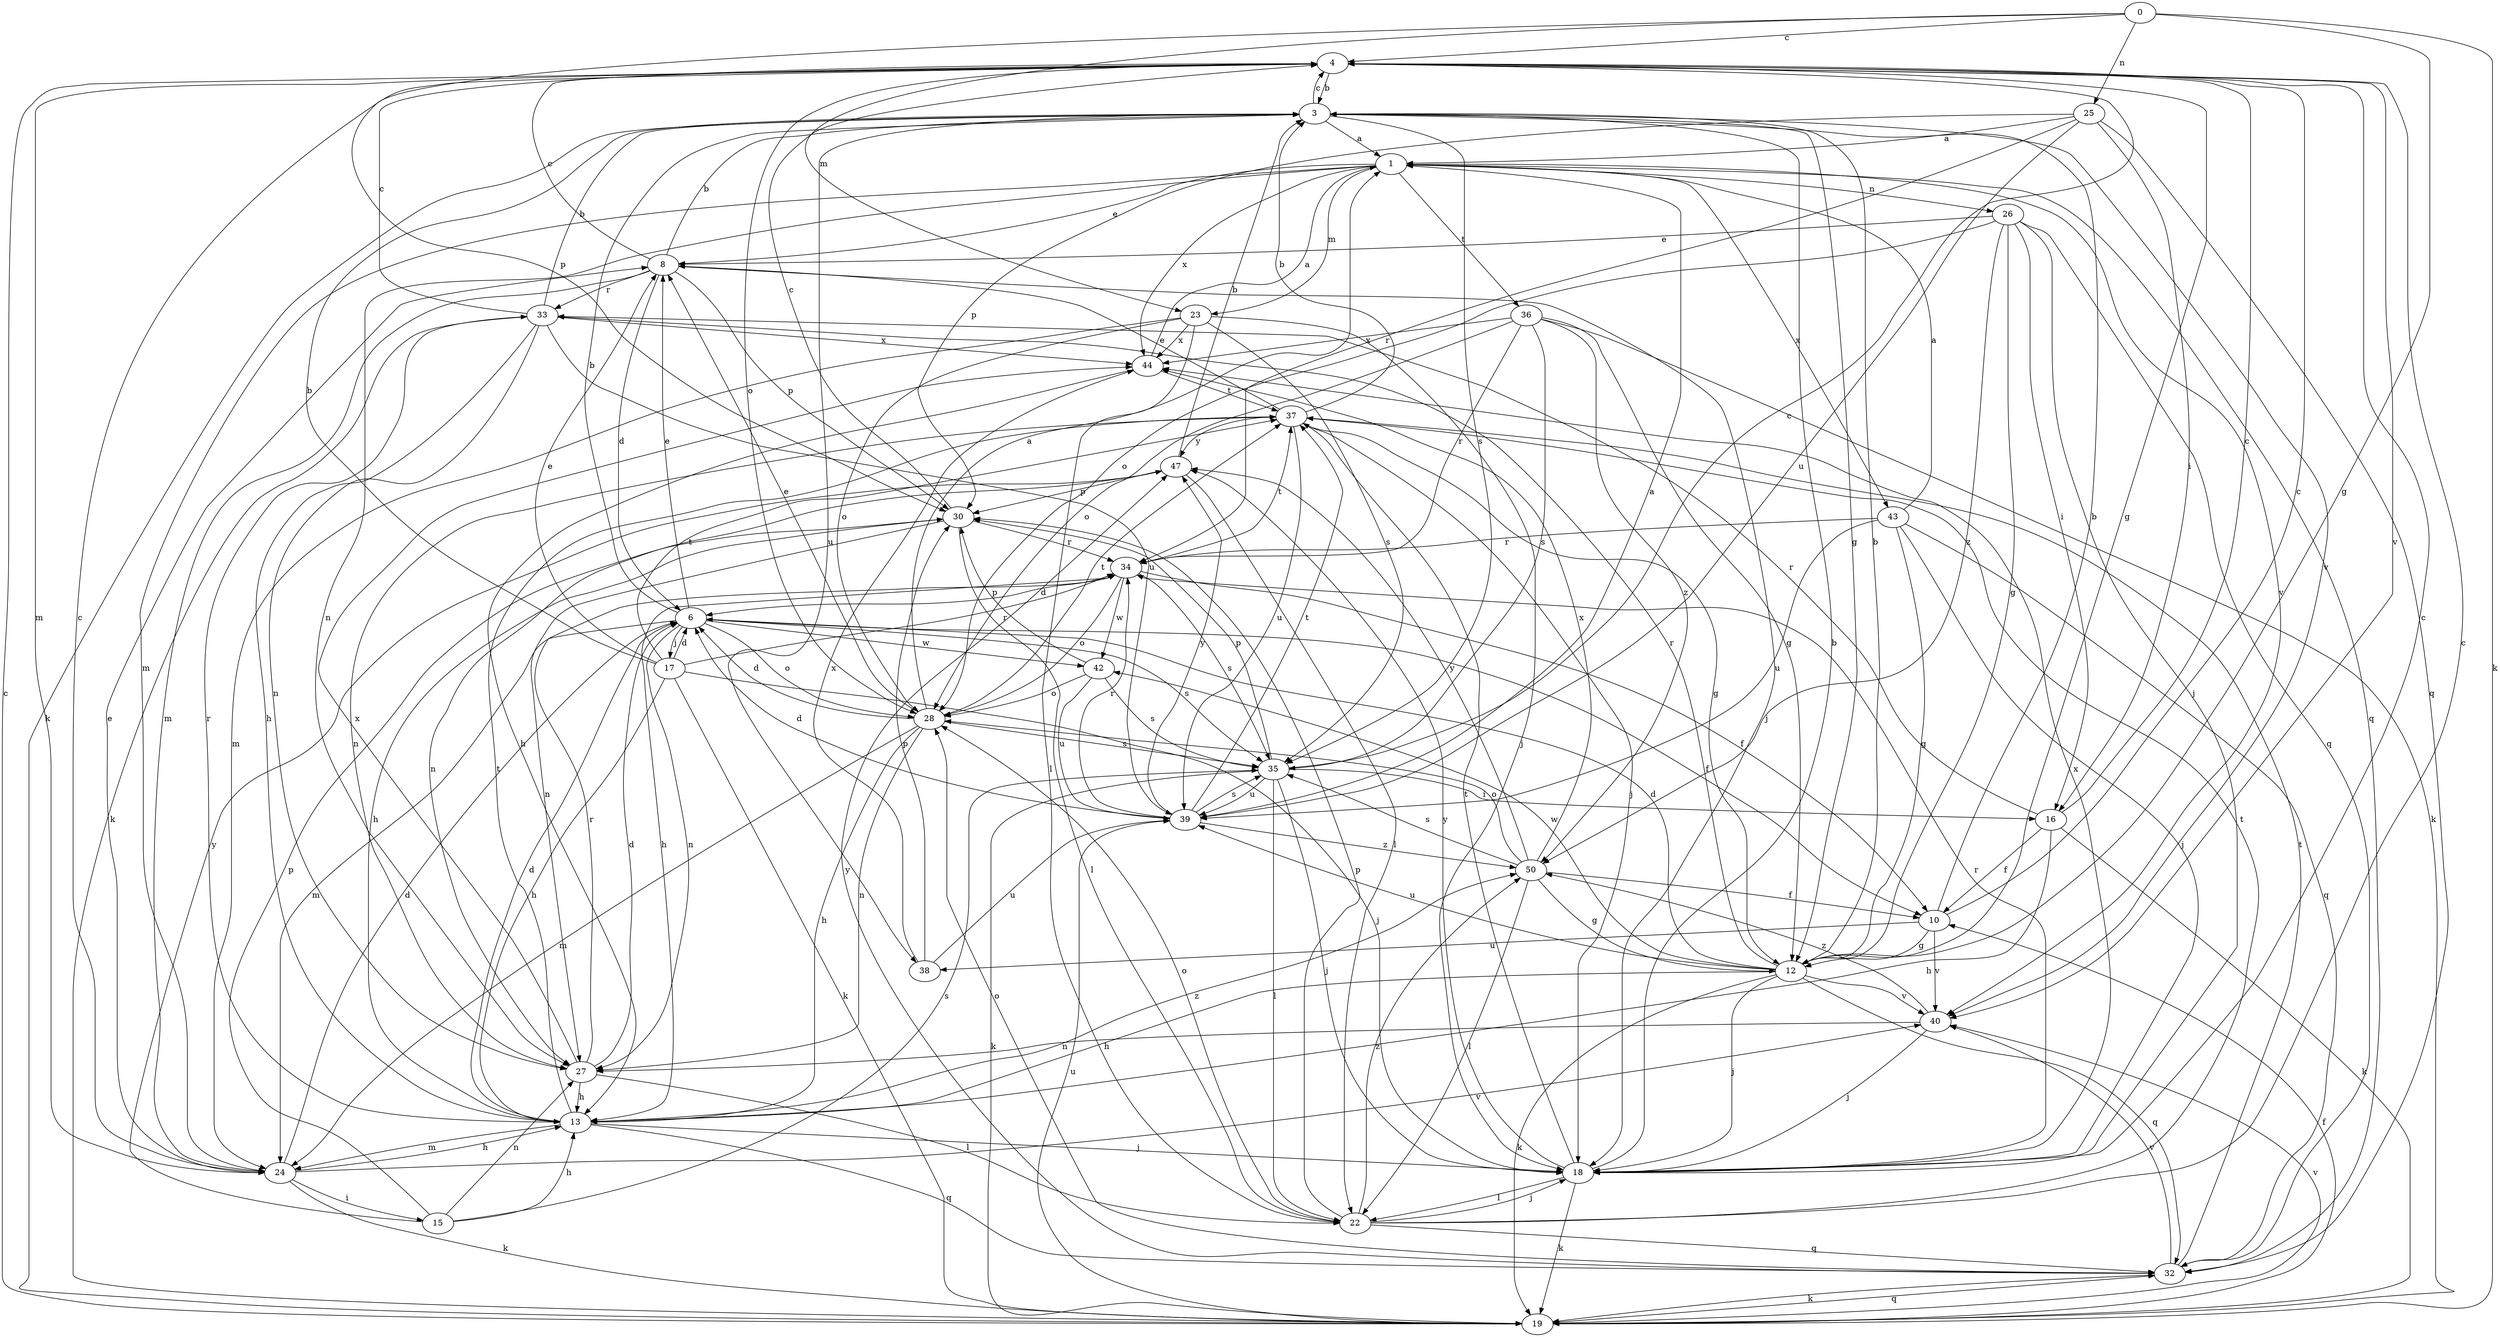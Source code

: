 strict digraph  {
0;
1;
3;
4;
6;
8;
10;
12;
13;
15;
16;
17;
18;
19;
22;
23;
24;
25;
26;
27;
28;
30;
32;
33;
34;
35;
36;
37;
38;
39;
40;
42;
43;
44;
47;
50;
0 -> 4  [label=c];
0 -> 12  [label=g];
0 -> 19  [label=k];
0 -> 23  [label=m];
0 -> 25  [label=n];
0 -> 30  [label=p];
1 -> 8  [label=e];
1 -> 23  [label=m];
1 -> 24  [label=m];
1 -> 26  [label=n];
1 -> 27  [label=n];
1 -> 32  [label=q];
1 -> 36  [label=t];
1 -> 40  [label=v];
1 -> 43  [label=x];
1 -> 44  [label=x];
3 -> 1  [label=a];
3 -> 4  [label=c];
3 -> 12  [label=g];
3 -> 19  [label=k];
3 -> 35  [label=s];
3 -> 38  [label=u];
3 -> 40  [label=v];
4 -> 3  [label=b];
4 -> 12  [label=g];
4 -> 24  [label=m];
4 -> 28  [label=o];
4 -> 40  [label=v];
6 -> 3  [label=b];
6 -> 8  [label=e];
6 -> 10  [label=f];
6 -> 17  [label=j];
6 -> 24  [label=m];
6 -> 27  [label=n];
6 -> 28  [label=o];
6 -> 35  [label=s];
6 -> 42  [label=w];
8 -> 3  [label=b];
8 -> 4  [label=c];
8 -> 6  [label=d];
8 -> 18  [label=j];
8 -> 24  [label=m];
8 -> 30  [label=p];
8 -> 33  [label=r];
10 -> 3  [label=b];
10 -> 4  [label=c];
10 -> 12  [label=g];
10 -> 38  [label=u];
10 -> 40  [label=v];
12 -> 3  [label=b];
12 -> 6  [label=d];
12 -> 13  [label=h];
12 -> 18  [label=j];
12 -> 19  [label=k];
12 -> 32  [label=q];
12 -> 33  [label=r];
12 -> 39  [label=u];
12 -> 40  [label=v];
12 -> 42  [label=w];
13 -> 6  [label=d];
13 -> 18  [label=j];
13 -> 24  [label=m];
13 -> 32  [label=q];
13 -> 33  [label=r];
13 -> 37  [label=t];
13 -> 50  [label=z];
15 -> 13  [label=h];
15 -> 27  [label=n];
15 -> 30  [label=p];
15 -> 35  [label=s];
15 -> 47  [label=y];
16 -> 4  [label=c];
16 -> 10  [label=f];
16 -> 13  [label=h];
16 -> 19  [label=k];
16 -> 33  [label=r];
17 -> 3  [label=b];
17 -> 6  [label=d];
17 -> 8  [label=e];
17 -> 13  [label=h];
17 -> 18  [label=j];
17 -> 19  [label=k];
17 -> 34  [label=r];
17 -> 37  [label=t];
18 -> 3  [label=b];
18 -> 4  [label=c];
18 -> 19  [label=k];
18 -> 22  [label=l];
18 -> 34  [label=r];
18 -> 37  [label=t];
18 -> 44  [label=x];
18 -> 47  [label=y];
19 -> 4  [label=c];
19 -> 10  [label=f];
19 -> 32  [label=q];
19 -> 39  [label=u];
19 -> 40  [label=v];
22 -> 4  [label=c];
22 -> 18  [label=j];
22 -> 28  [label=o];
22 -> 30  [label=p];
22 -> 32  [label=q];
22 -> 37  [label=t];
22 -> 50  [label=z];
23 -> 18  [label=j];
23 -> 22  [label=l];
23 -> 24  [label=m];
23 -> 28  [label=o];
23 -> 35  [label=s];
23 -> 44  [label=x];
24 -> 4  [label=c];
24 -> 6  [label=d];
24 -> 8  [label=e];
24 -> 13  [label=h];
24 -> 15  [label=i];
24 -> 19  [label=k];
24 -> 40  [label=v];
25 -> 1  [label=a];
25 -> 16  [label=i];
25 -> 30  [label=p];
25 -> 32  [label=q];
25 -> 34  [label=r];
25 -> 39  [label=u];
26 -> 8  [label=e];
26 -> 12  [label=g];
26 -> 16  [label=i];
26 -> 18  [label=j];
26 -> 28  [label=o];
26 -> 32  [label=q];
26 -> 50  [label=z];
27 -> 6  [label=d];
27 -> 13  [label=h];
27 -> 22  [label=l];
27 -> 34  [label=r];
27 -> 44  [label=x];
28 -> 1  [label=a];
28 -> 6  [label=d];
28 -> 8  [label=e];
28 -> 13  [label=h];
28 -> 24  [label=m];
28 -> 27  [label=n];
28 -> 35  [label=s];
28 -> 37  [label=t];
30 -> 4  [label=c];
30 -> 13  [label=h];
30 -> 22  [label=l];
30 -> 27  [label=n];
30 -> 34  [label=r];
32 -> 19  [label=k];
32 -> 28  [label=o];
32 -> 37  [label=t];
32 -> 40  [label=v];
32 -> 47  [label=y];
33 -> 3  [label=b];
33 -> 4  [label=c];
33 -> 13  [label=h];
33 -> 19  [label=k];
33 -> 27  [label=n];
33 -> 39  [label=u];
33 -> 44  [label=x];
34 -> 6  [label=d];
34 -> 10  [label=f];
34 -> 13  [label=h];
34 -> 28  [label=o];
34 -> 35  [label=s];
34 -> 37  [label=t];
34 -> 42  [label=w];
35 -> 4  [label=c];
35 -> 16  [label=i];
35 -> 18  [label=j];
35 -> 19  [label=k];
35 -> 22  [label=l];
35 -> 30  [label=p];
35 -> 39  [label=u];
36 -> 12  [label=g];
36 -> 19  [label=k];
36 -> 28  [label=o];
36 -> 34  [label=r];
36 -> 35  [label=s];
36 -> 44  [label=x];
36 -> 50  [label=z];
37 -> 3  [label=b];
37 -> 8  [label=e];
37 -> 12  [label=g];
37 -> 18  [label=j];
37 -> 27  [label=n];
37 -> 39  [label=u];
37 -> 47  [label=y];
38 -> 30  [label=p];
38 -> 39  [label=u];
38 -> 44  [label=x];
39 -> 1  [label=a];
39 -> 6  [label=d];
39 -> 34  [label=r];
39 -> 35  [label=s];
39 -> 37  [label=t];
39 -> 47  [label=y];
39 -> 50  [label=z];
40 -> 18  [label=j];
40 -> 27  [label=n];
40 -> 50  [label=z];
42 -> 28  [label=o];
42 -> 30  [label=p];
42 -> 35  [label=s];
42 -> 39  [label=u];
43 -> 1  [label=a];
43 -> 12  [label=g];
43 -> 18  [label=j];
43 -> 32  [label=q];
43 -> 34  [label=r];
43 -> 39  [label=u];
44 -> 1  [label=a];
44 -> 13  [label=h];
44 -> 37  [label=t];
47 -> 3  [label=b];
47 -> 22  [label=l];
47 -> 27  [label=n];
47 -> 30  [label=p];
50 -> 10  [label=f];
50 -> 12  [label=g];
50 -> 22  [label=l];
50 -> 28  [label=o];
50 -> 35  [label=s];
50 -> 44  [label=x];
50 -> 47  [label=y];
}
